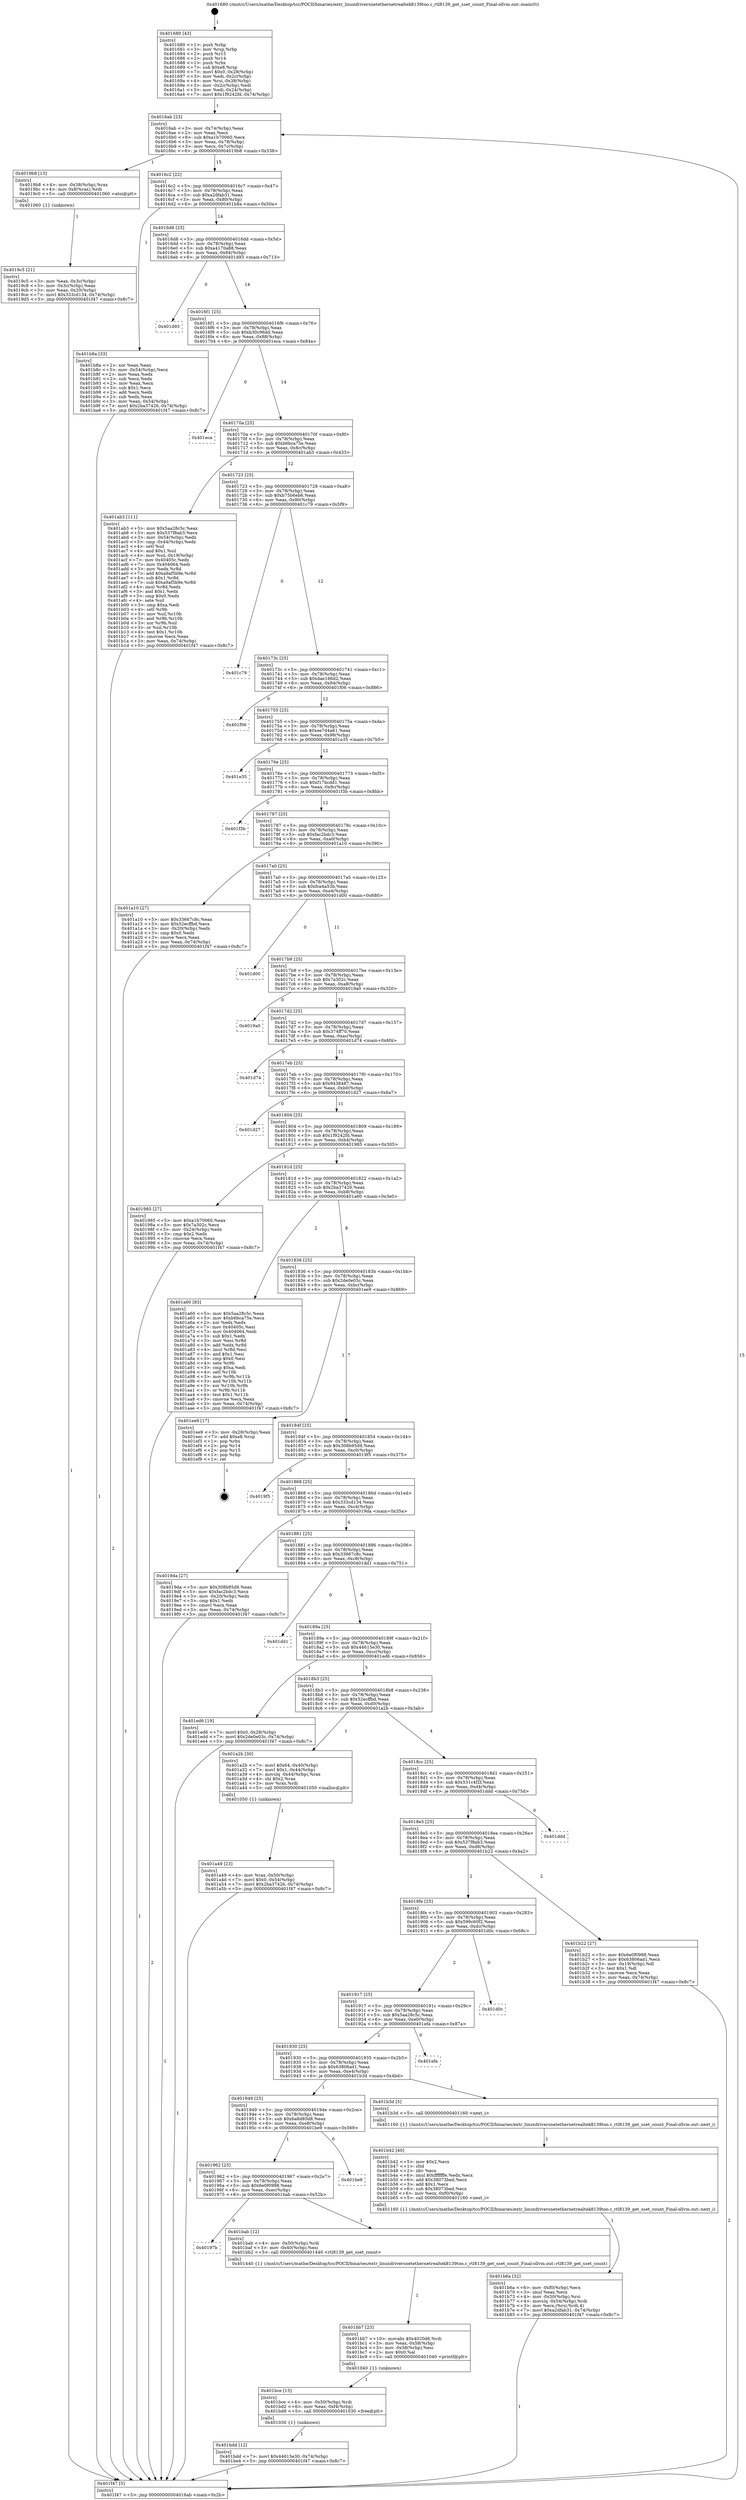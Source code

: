 digraph "0x401680" {
  label = "0x401680 (/mnt/c/Users/mathe/Desktop/tcc/POCII/binaries/extr_linuxdriversnetethernetrealtek8139too.c_rtl8139_get_sset_count_Final-ollvm.out::main(0))"
  labelloc = "t"
  node[shape=record]

  Entry [label="",width=0.3,height=0.3,shape=circle,fillcolor=black,style=filled]
  "0x4016ab" [label="{
     0x4016ab [23]\l
     | [instrs]\l
     &nbsp;&nbsp;0x4016ab \<+3\>: mov -0x74(%rbp),%eax\l
     &nbsp;&nbsp;0x4016ae \<+2\>: mov %eax,%ecx\l
     &nbsp;&nbsp;0x4016b0 \<+6\>: sub $0xa1b70060,%ecx\l
     &nbsp;&nbsp;0x4016b6 \<+3\>: mov %eax,-0x78(%rbp)\l
     &nbsp;&nbsp;0x4016b9 \<+3\>: mov %ecx,-0x7c(%rbp)\l
     &nbsp;&nbsp;0x4016bc \<+6\>: je 00000000004019b8 \<main+0x338\>\l
  }"]
  "0x4019b8" [label="{
     0x4019b8 [13]\l
     | [instrs]\l
     &nbsp;&nbsp;0x4019b8 \<+4\>: mov -0x38(%rbp),%rax\l
     &nbsp;&nbsp;0x4019bc \<+4\>: mov 0x8(%rax),%rdi\l
     &nbsp;&nbsp;0x4019c0 \<+5\>: call 0000000000401060 \<atoi@plt\>\l
     | [calls]\l
     &nbsp;&nbsp;0x401060 \{1\} (unknown)\l
  }"]
  "0x4016c2" [label="{
     0x4016c2 [22]\l
     | [instrs]\l
     &nbsp;&nbsp;0x4016c2 \<+5\>: jmp 00000000004016c7 \<main+0x47\>\l
     &nbsp;&nbsp;0x4016c7 \<+3\>: mov -0x78(%rbp),%eax\l
     &nbsp;&nbsp;0x4016ca \<+5\>: sub $0xa2dfab31,%eax\l
     &nbsp;&nbsp;0x4016cf \<+3\>: mov %eax,-0x80(%rbp)\l
     &nbsp;&nbsp;0x4016d2 \<+6\>: je 0000000000401b8a \<main+0x50a\>\l
  }"]
  Exit [label="",width=0.3,height=0.3,shape=circle,fillcolor=black,style=filled,peripheries=2]
  "0x401b8a" [label="{
     0x401b8a [33]\l
     | [instrs]\l
     &nbsp;&nbsp;0x401b8a \<+2\>: xor %eax,%eax\l
     &nbsp;&nbsp;0x401b8c \<+3\>: mov -0x54(%rbp),%ecx\l
     &nbsp;&nbsp;0x401b8f \<+2\>: mov %eax,%edx\l
     &nbsp;&nbsp;0x401b91 \<+2\>: sub %ecx,%edx\l
     &nbsp;&nbsp;0x401b93 \<+2\>: mov %eax,%ecx\l
     &nbsp;&nbsp;0x401b95 \<+3\>: sub $0x1,%ecx\l
     &nbsp;&nbsp;0x401b98 \<+2\>: add %ecx,%edx\l
     &nbsp;&nbsp;0x401b9a \<+2\>: sub %edx,%eax\l
     &nbsp;&nbsp;0x401b9c \<+3\>: mov %eax,-0x54(%rbp)\l
     &nbsp;&nbsp;0x401b9f \<+7\>: movl $0x2ba37426,-0x74(%rbp)\l
     &nbsp;&nbsp;0x401ba6 \<+5\>: jmp 0000000000401f47 \<main+0x8c7\>\l
  }"]
  "0x4016d8" [label="{
     0x4016d8 [25]\l
     | [instrs]\l
     &nbsp;&nbsp;0x4016d8 \<+5\>: jmp 00000000004016dd \<main+0x5d\>\l
     &nbsp;&nbsp;0x4016dd \<+3\>: mov -0x78(%rbp),%eax\l
     &nbsp;&nbsp;0x4016e0 \<+5\>: sub $0xa4170a88,%eax\l
     &nbsp;&nbsp;0x4016e5 \<+6\>: mov %eax,-0x84(%rbp)\l
     &nbsp;&nbsp;0x4016eb \<+6\>: je 0000000000401d93 \<main+0x713\>\l
  }"]
  "0x401bdd" [label="{
     0x401bdd [12]\l
     | [instrs]\l
     &nbsp;&nbsp;0x401bdd \<+7\>: movl $0x44615e30,-0x74(%rbp)\l
     &nbsp;&nbsp;0x401be4 \<+5\>: jmp 0000000000401f47 \<main+0x8c7\>\l
  }"]
  "0x401d93" [label="{
     0x401d93\l
  }", style=dashed]
  "0x4016f1" [label="{
     0x4016f1 [25]\l
     | [instrs]\l
     &nbsp;&nbsp;0x4016f1 \<+5\>: jmp 00000000004016f6 \<main+0x76\>\l
     &nbsp;&nbsp;0x4016f6 \<+3\>: mov -0x78(%rbp),%eax\l
     &nbsp;&nbsp;0x4016f9 \<+5\>: sub $0xb30c96dd,%eax\l
     &nbsp;&nbsp;0x4016fe \<+6\>: mov %eax,-0x88(%rbp)\l
     &nbsp;&nbsp;0x401704 \<+6\>: je 0000000000401eca \<main+0x84a\>\l
  }"]
  "0x401bce" [label="{
     0x401bce [15]\l
     | [instrs]\l
     &nbsp;&nbsp;0x401bce \<+4\>: mov -0x50(%rbp),%rdi\l
     &nbsp;&nbsp;0x401bd2 \<+6\>: mov %eax,-0xf4(%rbp)\l
     &nbsp;&nbsp;0x401bd8 \<+5\>: call 0000000000401030 \<free@plt\>\l
     | [calls]\l
     &nbsp;&nbsp;0x401030 \{1\} (unknown)\l
  }"]
  "0x401eca" [label="{
     0x401eca\l
  }", style=dashed]
  "0x40170a" [label="{
     0x40170a [25]\l
     | [instrs]\l
     &nbsp;&nbsp;0x40170a \<+5\>: jmp 000000000040170f \<main+0x8f\>\l
     &nbsp;&nbsp;0x40170f \<+3\>: mov -0x78(%rbp),%eax\l
     &nbsp;&nbsp;0x401712 \<+5\>: sub $0xb6bca75e,%eax\l
     &nbsp;&nbsp;0x401717 \<+6\>: mov %eax,-0x8c(%rbp)\l
     &nbsp;&nbsp;0x40171d \<+6\>: je 0000000000401ab3 \<main+0x433\>\l
  }"]
  "0x401bb7" [label="{
     0x401bb7 [23]\l
     | [instrs]\l
     &nbsp;&nbsp;0x401bb7 \<+10\>: movabs $0x4020d6,%rdi\l
     &nbsp;&nbsp;0x401bc1 \<+3\>: mov %eax,-0x58(%rbp)\l
     &nbsp;&nbsp;0x401bc4 \<+3\>: mov -0x58(%rbp),%esi\l
     &nbsp;&nbsp;0x401bc7 \<+2\>: mov $0x0,%al\l
     &nbsp;&nbsp;0x401bc9 \<+5\>: call 0000000000401040 \<printf@plt\>\l
     | [calls]\l
     &nbsp;&nbsp;0x401040 \{1\} (unknown)\l
  }"]
  "0x401ab3" [label="{
     0x401ab3 [111]\l
     | [instrs]\l
     &nbsp;&nbsp;0x401ab3 \<+5\>: mov $0x5aa28c5c,%eax\l
     &nbsp;&nbsp;0x401ab8 \<+5\>: mov $0x537f8ab3,%ecx\l
     &nbsp;&nbsp;0x401abd \<+3\>: mov -0x54(%rbp),%edx\l
     &nbsp;&nbsp;0x401ac0 \<+3\>: cmp -0x44(%rbp),%edx\l
     &nbsp;&nbsp;0x401ac3 \<+4\>: setl %sil\l
     &nbsp;&nbsp;0x401ac7 \<+4\>: and $0x1,%sil\l
     &nbsp;&nbsp;0x401acb \<+4\>: mov %sil,-0x19(%rbp)\l
     &nbsp;&nbsp;0x401acf \<+7\>: mov 0x40405c,%edx\l
     &nbsp;&nbsp;0x401ad6 \<+7\>: mov 0x404064,%edi\l
     &nbsp;&nbsp;0x401add \<+3\>: mov %edx,%r8d\l
     &nbsp;&nbsp;0x401ae0 \<+7\>: add $0xa9af5b9e,%r8d\l
     &nbsp;&nbsp;0x401ae7 \<+4\>: sub $0x1,%r8d\l
     &nbsp;&nbsp;0x401aeb \<+7\>: sub $0xa9af5b9e,%r8d\l
     &nbsp;&nbsp;0x401af2 \<+4\>: imul %r8d,%edx\l
     &nbsp;&nbsp;0x401af6 \<+3\>: and $0x1,%edx\l
     &nbsp;&nbsp;0x401af9 \<+3\>: cmp $0x0,%edx\l
     &nbsp;&nbsp;0x401afc \<+4\>: sete %sil\l
     &nbsp;&nbsp;0x401b00 \<+3\>: cmp $0xa,%edi\l
     &nbsp;&nbsp;0x401b03 \<+4\>: setl %r9b\l
     &nbsp;&nbsp;0x401b07 \<+3\>: mov %sil,%r10b\l
     &nbsp;&nbsp;0x401b0a \<+3\>: and %r9b,%r10b\l
     &nbsp;&nbsp;0x401b0d \<+3\>: xor %r9b,%sil\l
     &nbsp;&nbsp;0x401b10 \<+3\>: or %sil,%r10b\l
     &nbsp;&nbsp;0x401b13 \<+4\>: test $0x1,%r10b\l
     &nbsp;&nbsp;0x401b17 \<+3\>: cmovne %ecx,%eax\l
     &nbsp;&nbsp;0x401b1a \<+3\>: mov %eax,-0x74(%rbp)\l
     &nbsp;&nbsp;0x401b1d \<+5\>: jmp 0000000000401f47 \<main+0x8c7\>\l
  }"]
  "0x401723" [label="{
     0x401723 [25]\l
     | [instrs]\l
     &nbsp;&nbsp;0x401723 \<+5\>: jmp 0000000000401728 \<main+0xa8\>\l
     &nbsp;&nbsp;0x401728 \<+3\>: mov -0x78(%rbp),%eax\l
     &nbsp;&nbsp;0x40172b \<+5\>: sub $0xb75b6eb6,%eax\l
     &nbsp;&nbsp;0x401730 \<+6\>: mov %eax,-0x90(%rbp)\l
     &nbsp;&nbsp;0x401736 \<+6\>: je 0000000000401c79 \<main+0x5f9\>\l
  }"]
  "0x40197b" [label="{
     0x40197b\l
  }", style=dashed]
  "0x401c79" [label="{
     0x401c79\l
  }", style=dashed]
  "0x40173c" [label="{
     0x40173c [25]\l
     | [instrs]\l
     &nbsp;&nbsp;0x40173c \<+5\>: jmp 0000000000401741 \<main+0xc1\>\l
     &nbsp;&nbsp;0x401741 \<+3\>: mov -0x78(%rbp),%eax\l
     &nbsp;&nbsp;0x401744 \<+5\>: sub $0xdae166d2,%eax\l
     &nbsp;&nbsp;0x401749 \<+6\>: mov %eax,-0x94(%rbp)\l
     &nbsp;&nbsp;0x40174f \<+6\>: je 0000000000401f06 \<main+0x886\>\l
  }"]
  "0x401bab" [label="{
     0x401bab [12]\l
     | [instrs]\l
     &nbsp;&nbsp;0x401bab \<+4\>: mov -0x50(%rbp),%rdi\l
     &nbsp;&nbsp;0x401baf \<+3\>: mov -0x40(%rbp),%esi\l
     &nbsp;&nbsp;0x401bb2 \<+5\>: call 0000000000401440 \<rtl8139_get_sset_count\>\l
     | [calls]\l
     &nbsp;&nbsp;0x401440 \{1\} (/mnt/c/Users/mathe/Desktop/tcc/POCII/binaries/extr_linuxdriversnetethernetrealtek8139too.c_rtl8139_get_sset_count_Final-ollvm.out::rtl8139_get_sset_count)\l
  }"]
  "0x401f06" [label="{
     0x401f06\l
  }", style=dashed]
  "0x401755" [label="{
     0x401755 [25]\l
     | [instrs]\l
     &nbsp;&nbsp;0x401755 \<+5\>: jmp 000000000040175a \<main+0xda\>\l
     &nbsp;&nbsp;0x40175a \<+3\>: mov -0x78(%rbp),%eax\l
     &nbsp;&nbsp;0x40175d \<+5\>: sub $0xee7d4a61,%eax\l
     &nbsp;&nbsp;0x401762 \<+6\>: mov %eax,-0x98(%rbp)\l
     &nbsp;&nbsp;0x401768 \<+6\>: je 0000000000401e35 \<main+0x7b5\>\l
  }"]
  "0x401962" [label="{
     0x401962 [25]\l
     | [instrs]\l
     &nbsp;&nbsp;0x401962 \<+5\>: jmp 0000000000401967 \<main+0x2e7\>\l
     &nbsp;&nbsp;0x401967 \<+3\>: mov -0x78(%rbp),%eax\l
     &nbsp;&nbsp;0x40196a \<+5\>: sub $0x6e0f0988,%eax\l
     &nbsp;&nbsp;0x40196f \<+6\>: mov %eax,-0xec(%rbp)\l
     &nbsp;&nbsp;0x401975 \<+6\>: je 0000000000401bab \<main+0x52b\>\l
  }"]
  "0x401e35" [label="{
     0x401e35\l
  }", style=dashed]
  "0x40176e" [label="{
     0x40176e [25]\l
     | [instrs]\l
     &nbsp;&nbsp;0x40176e \<+5\>: jmp 0000000000401773 \<main+0xf3\>\l
     &nbsp;&nbsp;0x401773 \<+3\>: mov -0x78(%rbp),%eax\l
     &nbsp;&nbsp;0x401776 \<+5\>: sub $0xf17bcdd1,%eax\l
     &nbsp;&nbsp;0x40177b \<+6\>: mov %eax,-0x9c(%rbp)\l
     &nbsp;&nbsp;0x401781 \<+6\>: je 0000000000401f3b \<main+0x8bb\>\l
  }"]
  "0x401be9" [label="{
     0x401be9\l
  }", style=dashed]
  "0x401f3b" [label="{
     0x401f3b\l
  }", style=dashed]
  "0x401787" [label="{
     0x401787 [25]\l
     | [instrs]\l
     &nbsp;&nbsp;0x401787 \<+5\>: jmp 000000000040178c \<main+0x10c\>\l
     &nbsp;&nbsp;0x40178c \<+3\>: mov -0x78(%rbp),%eax\l
     &nbsp;&nbsp;0x40178f \<+5\>: sub $0xfac2bdc3,%eax\l
     &nbsp;&nbsp;0x401794 \<+6\>: mov %eax,-0xa0(%rbp)\l
     &nbsp;&nbsp;0x40179a \<+6\>: je 0000000000401a10 \<main+0x390\>\l
  }"]
  "0x401b6a" [label="{
     0x401b6a [32]\l
     | [instrs]\l
     &nbsp;&nbsp;0x401b6a \<+6\>: mov -0xf0(%rbp),%ecx\l
     &nbsp;&nbsp;0x401b70 \<+3\>: imul %eax,%ecx\l
     &nbsp;&nbsp;0x401b73 \<+4\>: mov -0x50(%rbp),%rsi\l
     &nbsp;&nbsp;0x401b77 \<+4\>: movslq -0x54(%rbp),%rdi\l
     &nbsp;&nbsp;0x401b7b \<+3\>: mov %ecx,(%rsi,%rdi,4)\l
     &nbsp;&nbsp;0x401b7e \<+7\>: movl $0xa2dfab31,-0x74(%rbp)\l
     &nbsp;&nbsp;0x401b85 \<+5\>: jmp 0000000000401f47 \<main+0x8c7\>\l
  }"]
  "0x401a10" [label="{
     0x401a10 [27]\l
     | [instrs]\l
     &nbsp;&nbsp;0x401a10 \<+5\>: mov $0x33667c8c,%eax\l
     &nbsp;&nbsp;0x401a15 \<+5\>: mov $0x52ecffbd,%ecx\l
     &nbsp;&nbsp;0x401a1a \<+3\>: mov -0x20(%rbp),%edx\l
     &nbsp;&nbsp;0x401a1d \<+3\>: cmp $0x0,%edx\l
     &nbsp;&nbsp;0x401a20 \<+3\>: cmove %ecx,%eax\l
     &nbsp;&nbsp;0x401a23 \<+3\>: mov %eax,-0x74(%rbp)\l
     &nbsp;&nbsp;0x401a26 \<+5\>: jmp 0000000000401f47 \<main+0x8c7\>\l
  }"]
  "0x4017a0" [label="{
     0x4017a0 [25]\l
     | [instrs]\l
     &nbsp;&nbsp;0x4017a0 \<+5\>: jmp 00000000004017a5 \<main+0x125\>\l
     &nbsp;&nbsp;0x4017a5 \<+3\>: mov -0x78(%rbp),%eax\l
     &nbsp;&nbsp;0x4017a8 \<+5\>: sub $0xfca4a53b,%eax\l
     &nbsp;&nbsp;0x4017ad \<+6\>: mov %eax,-0xa4(%rbp)\l
     &nbsp;&nbsp;0x4017b3 \<+6\>: je 0000000000401d00 \<main+0x680\>\l
  }"]
  "0x401b42" [label="{
     0x401b42 [40]\l
     | [instrs]\l
     &nbsp;&nbsp;0x401b42 \<+5\>: mov $0x2,%ecx\l
     &nbsp;&nbsp;0x401b47 \<+1\>: cltd\l
     &nbsp;&nbsp;0x401b48 \<+2\>: idiv %ecx\l
     &nbsp;&nbsp;0x401b4a \<+6\>: imul $0xfffffffe,%edx,%ecx\l
     &nbsp;&nbsp;0x401b50 \<+6\>: add $0x38073bed,%ecx\l
     &nbsp;&nbsp;0x401b56 \<+3\>: add $0x1,%ecx\l
     &nbsp;&nbsp;0x401b59 \<+6\>: sub $0x38073bed,%ecx\l
     &nbsp;&nbsp;0x401b5f \<+6\>: mov %ecx,-0xf0(%rbp)\l
     &nbsp;&nbsp;0x401b65 \<+5\>: call 0000000000401160 \<next_i\>\l
     | [calls]\l
     &nbsp;&nbsp;0x401160 \{1\} (/mnt/c/Users/mathe/Desktop/tcc/POCII/binaries/extr_linuxdriversnetethernetrealtek8139too.c_rtl8139_get_sset_count_Final-ollvm.out::next_i)\l
  }"]
  "0x401d00" [label="{
     0x401d00\l
  }", style=dashed]
  "0x4017b9" [label="{
     0x4017b9 [25]\l
     | [instrs]\l
     &nbsp;&nbsp;0x4017b9 \<+5\>: jmp 00000000004017be \<main+0x13e\>\l
     &nbsp;&nbsp;0x4017be \<+3\>: mov -0x78(%rbp),%eax\l
     &nbsp;&nbsp;0x4017c1 \<+5\>: sub $0x7a302c,%eax\l
     &nbsp;&nbsp;0x4017c6 \<+6\>: mov %eax,-0xa8(%rbp)\l
     &nbsp;&nbsp;0x4017cc \<+6\>: je 00000000004019a0 \<main+0x320\>\l
  }"]
  "0x401949" [label="{
     0x401949 [25]\l
     | [instrs]\l
     &nbsp;&nbsp;0x401949 \<+5\>: jmp 000000000040194e \<main+0x2ce\>\l
     &nbsp;&nbsp;0x40194e \<+3\>: mov -0x78(%rbp),%eax\l
     &nbsp;&nbsp;0x401951 \<+5\>: sub $0x6a8d85d8,%eax\l
     &nbsp;&nbsp;0x401956 \<+6\>: mov %eax,-0xe8(%rbp)\l
     &nbsp;&nbsp;0x40195c \<+6\>: je 0000000000401be9 \<main+0x569\>\l
  }"]
  "0x4019a0" [label="{
     0x4019a0\l
  }", style=dashed]
  "0x4017d2" [label="{
     0x4017d2 [25]\l
     | [instrs]\l
     &nbsp;&nbsp;0x4017d2 \<+5\>: jmp 00000000004017d7 \<main+0x157\>\l
     &nbsp;&nbsp;0x4017d7 \<+3\>: mov -0x78(%rbp),%eax\l
     &nbsp;&nbsp;0x4017da \<+5\>: sub $0x374ff70,%eax\l
     &nbsp;&nbsp;0x4017df \<+6\>: mov %eax,-0xac(%rbp)\l
     &nbsp;&nbsp;0x4017e5 \<+6\>: je 0000000000401d74 \<main+0x6f4\>\l
  }"]
  "0x401b3d" [label="{
     0x401b3d [5]\l
     | [instrs]\l
     &nbsp;&nbsp;0x401b3d \<+5\>: call 0000000000401160 \<next_i\>\l
     | [calls]\l
     &nbsp;&nbsp;0x401160 \{1\} (/mnt/c/Users/mathe/Desktop/tcc/POCII/binaries/extr_linuxdriversnetethernetrealtek8139too.c_rtl8139_get_sset_count_Final-ollvm.out::next_i)\l
  }"]
  "0x401d74" [label="{
     0x401d74\l
  }", style=dashed]
  "0x4017eb" [label="{
     0x4017eb [25]\l
     | [instrs]\l
     &nbsp;&nbsp;0x4017eb \<+5\>: jmp 00000000004017f0 \<main+0x170\>\l
     &nbsp;&nbsp;0x4017f0 \<+3\>: mov -0x78(%rbp),%eax\l
     &nbsp;&nbsp;0x4017f3 \<+5\>: sub $0x9438487,%eax\l
     &nbsp;&nbsp;0x4017f8 \<+6\>: mov %eax,-0xb0(%rbp)\l
     &nbsp;&nbsp;0x4017fe \<+6\>: je 0000000000401d27 \<main+0x6a7\>\l
  }"]
  "0x401930" [label="{
     0x401930 [25]\l
     | [instrs]\l
     &nbsp;&nbsp;0x401930 \<+5\>: jmp 0000000000401935 \<main+0x2b5\>\l
     &nbsp;&nbsp;0x401935 \<+3\>: mov -0x78(%rbp),%eax\l
     &nbsp;&nbsp;0x401938 \<+5\>: sub $0x63806ad1,%eax\l
     &nbsp;&nbsp;0x40193d \<+6\>: mov %eax,-0xe4(%rbp)\l
     &nbsp;&nbsp;0x401943 \<+6\>: je 0000000000401b3d \<main+0x4bd\>\l
  }"]
  "0x401d27" [label="{
     0x401d27\l
  }", style=dashed]
  "0x401804" [label="{
     0x401804 [25]\l
     | [instrs]\l
     &nbsp;&nbsp;0x401804 \<+5\>: jmp 0000000000401809 \<main+0x189\>\l
     &nbsp;&nbsp;0x401809 \<+3\>: mov -0x78(%rbp),%eax\l
     &nbsp;&nbsp;0x40180c \<+5\>: sub $0x1f9242fd,%eax\l
     &nbsp;&nbsp;0x401811 \<+6\>: mov %eax,-0xb4(%rbp)\l
     &nbsp;&nbsp;0x401817 \<+6\>: je 0000000000401985 \<main+0x305\>\l
  }"]
  "0x401efa" [label="{
     0x401efa\l
  }", style=dashed]
  "0x401985" [label="{
     0x401985 [27]\l
     | [instrs]\l
     &nbsp;&nbsp;0x401985 \<+5\>: mov $0xa1b70060,%eax\l
     &nbsp;&nbsp;0x40198a \<+5\>: mov $0x7a302c,%ecx\l
     &nbsp;&nbsp;0x40198f \<+3\>: mov -0x24(%rbp),%edx\l
     &nbsp;&nbsp;0x401992 \<+3\>: cmp $0x2,%edx\l
     &nbsp;&nbsp;0x401995 \<+3\>: cmovne %ecx,%eax\l
     &nbsp;&nbsp;0x401998 \<+3\>: mov %eax,-0x74(%rbp)\l
     &nbsp;&nbsp;0x40199b \<+5\>: jmp 0000000000401f47 \<main+0x8c7\>\l
  }"]
  "0x40181d" [label="{
     0x40181d [25]\l
     | [instrs]\l
     &nbsp;&nbsp;0x40181d \<+5\>: jmp 0000000000401822 \<main+0x1a2\>\l
     &nbsp;&nbsp;0x401822 \<+3\>: mov -0x78(%rbp),%eax\l
     &nbsp;&nbsp;0x401825 \<+5\>: sub $0x2ba37426,%eax\l
     &nbsp;&nbsp;0x40182a \<+6\>: mov %eax,-0xb8(%rbp)\l
     &nbsp;&nbsp;0x401830 \<+6\>: je 0000000000401a60 \<main+0x3e0\>\l
  }"]
  "0x401f47" [label="{
     0x401f47 [5]\l
     | [instrs]\l
     &nbsp;&nbsp;0x401f47 \<+5\>: jmp 00000000004016ab \<main+0x2b\>\l
  }"]
  "0x401680" [label="{
     0x401680 [43]\l
     | [instrs]\l
     &nbsp;&nbsp;0x401680 \<+1\>: push %rbp\l
     &nbsp;&nbsp;0x401681 \<+3\>: mov %rsp,%rbp\l
     &nbsp;&nbsp;0x401684 \<+2\>: push %r15\l
     &nbsp;&nbsp;0x401686 \<+2\>: push %r14\l
     &nbsp;&nbsp;0x401688 \<+1\>: push %rbx\l
     &nbsp;&nbsp;0x401689 \<+7\>: sub $0xe8,%rsp\l
     &nbsp;&nbsp;0x401690 \<+7\>: movl $0x0,-0x28(%rbp)\l
     &nbsp;&nbsp;0x401697 \<+3\>: mov %edi,-0x2c(%rbp)\l
     &nbsp;&nbsp;0x40169a \<+4\>: mov %rsi,-0x38(%rbp)\l
     &nbsp;&nbsp;0x40169e \<+3\>: mov -0x2c(%rbp),%edi\l
     &nbsp;&nbsp;0x4016a1 \<+3\>: mov %edi,-0x24(%rbp)\l
     &nbsp;&nbsp;0x4016a4 \<+7\>: movl $0x1f9242fd,-0x74(%rbp)\l
  }"]
  "0x4019c5" [label="{
     0x4019c5 [21]\l
     | [instrs]\l
     &nbsp;&nbsp;0x4019c5 \<+3\>: mov %eax,-0x3c(%rbp)\l
     &nbsp;&nbsp;0x4019c8 \<+3\>: mov -0x3c(%rbp),%eax\l
     &nbsp;&nbsp;0x4019cb \<+3\>: mov %eax,-0x20(%rbp)\l
     &nbsp;&nbsp;0x4019ce \<+7\>: movl $0x333cd134,-0x74(%rbp)\l
     &nbsp;&nbsp;0x4019d5 \<+5\>: jmp 0000000000401f47 \<main+0x8c7\>\l
  }"]
  "0x401917" [label="{
     0x401917 [25]\l
     | [instrs]\l
     &nbsp;&nbsp;0x401917 \<+5\>: jmp 000000000040191c \<main+0x29c\>\l
     &nbsp;&nbsp;0x40191c \<+3\>: mov -0x78(%rbp),%eax\l
     &nbsp;&nbsp;0x40191f \<+5\>: sub $0x5aa28c5c,%eax\l
     &nbsp;&nbsp;0x401924 \<+6\>: mov %eax,-0xe0(%rbp)\l
     &nbsp;&nbsp;0x40192a \<+6\>: je 0000000000401efa \<main+0x87a\>\l
  }"]
  "0x401a60" [label="{
     0x401a60 [83]\l
     | [instrs]\l
     &nbsp;&nbsp;0x401a60 \<+5\>: mov $0x5aa28c5c,%eax\l
     &nbsp;&nbsp;0x401a65 \<+5\>: mov $0xb6bca75e,%ecx\l
     &nbsp;&nbsp;0x401a6a \<+2\>: xor %edx,%edx\l
     &nbsp;&nbsp;0x401a6c \<+7\>: mov 0x40405c,%esi\l
     &nbsp;&nbsp;0x401a73 \<+7\>: mov 0x404064,%edi\l
     &nbsp;&nbsp;0x401a7a \<+3\>: sub $0x1,%edx\l
     &nbsp;&nbsp;0x401a7d \<+3\>: mov %esi,%r8d\l
     &nbsp;&nbsp;0x401a80 \<+3\>: add %edx,%r8d\l
     &nbsp;&nbsp;0x401a83 \<+4\>: imul %r8d,%esi\l
     &nbsp;&nbsp;0x401a87 \<+3\>: and $0x1,%esi\l
     &nbsp;&nbsp;0x401a8a \<+3\>: cmp $0x0,%esi\l
     &nbsp;&nbsp;0x401a8d \<+4\>: sete %r9b\l
     &nbsp;&nbsp;0x401a91 \<+3\>: cmp $0xa,%edi\l
     &nbsp;&nbsp;0x401a94 \<+4\>: setl %r10b\l
     &nbsp;&nbsp;0x401a98 \<+3\>: mov %r9b,%r11b\l
     &nbsp;&nbsp;0x401a9b \<+3\>: and %r10b,%r11b\l
     &nbsp;&nbsp;0x401a9e \<+3\>: xor %r10b,%r9b\l
     &nbsp;&nbsp;0x401aa1 \<+3\>: or %r9b,%r11b\l
     &nbsp;&nbsp;0x401aa4 \<+4\>: test $0x1,%r11b\l
     &nbsp;&nbsp;0x401aa8 \<+3\>: cmovne %ecx,%eax\l
     &nbsp;&nbsp;0x401aab \<+3\>: mov %eax,-0x74(%rbp)\l
     &nbsp;&nbsp;0x401aae \<+5\>: jmp 0000000000401f47 \<main+0x8c7\>\l
  }"]
  "0x401836" [label="{
     0x401836 [25]\l
     | [instrs]\l
     &nbsp;&nbsp;0x401836 \<+5\>: jmp 000000000040183b \<main+0x1bb\>\l
     &nbsp;&nbsp;0x40183b \<+3\>: mov -0x78(%rbp),%eax\l
     &nbsp;&nbsp;0x40183e \<+5\>: sub $0x2de0e03c,%eax\l
     &nbsp;&nbsp;0x401843 \<+6\>: mov %eax,-0xbc(%rbp)\l
     &nbsp;&nbsp;0x401849 \<+6\>: je 0000000000401ee9 \<main+0x869\>\l
  }"]
  "0x401d0c" [label="{
     0x401d0c\l
  }", style=dashed]
  "0x401ee9" [label="{
     0x401ee9 [17]\l
     | [instrs]\l
     &nbsp;&nbsp;0x401ee9 \<+3\>: mov -0x28(%rbp),%eax\l
     &nbsp;&nbsp;0x401eec \<+7\>: add $0xe8,%rsp\l
     &nbsp;&nbsp;0x401ef3 \<+1\>: pop %rbx\l
     &nbsp;&nbsp;0x401ef4 \<+2\>: pop %r14\l
     &nbsp;&nbsp;0x401ef6 \<+2\>: pop %r15\l
     &nbsp;&nbsp;0x401ef8 \<+1\>: pop %rbp\l
     &nbsp;&nbsp;0x401ef9 \<+1\>: ret\l
  }"]
  "0x40184f" [label="{
     0x40184f [25]\l
     | [instrs]\l
     &nbsp;&nbsp;0x40184f \<+5\>: jmp 0000000000401854 \<main+0x1d4\>\l
     &nbsp;&nbsp;0x401854 \<+3\>: mov -0x78(%rbp),%eax\l
     &nbsp;&nbsp;0x401857 \<+5\>: sub $0x308b95d9,%eax\l
     &nbsp;&nbsp;0x40185c \<+6\>: mov %eax,-0xc0(%rbp)\l
     &nbsp;&nbsp;0x401862 \<+6\>: je 00000000004019f5 \<main+0x375\>\l
  }"]
  "0x4018fe" [label="{
     0x4018fe [25]\l
     | [instrs]\l
     &nbsp;&nbsp;0x4018fe \<+5\>: jmp 0000000000401903 \<main+0x283\>\l
     &nbsp;&nbsp;0x401903 \<+3\>: mov -0x78(%rbp),%eax\l
     &nbsp;&nbsp;0x401906 \<+5\>: sub $0x599c60f2,%eax\l
     &nbsp;&nbsp;0x40190b \<+6\>: mov %eax,-0xdc(%rbp)\l
     &nbsp;&nbsp;0x401911 \<+6\>: je 0000000000401d0c \<main+0x68c\>\l
  }"]
  "0x4019f5" [label="{
     0x4019f5\l
  }", style=dashed]
  "0x401868" [label="{
     0x401868 [25]\l
     | [instrs]\l
     &nbsp;&nbsp;0x401868 \<+5\>: jmp 000000000040186d \<main+0x1ed\>\l
     &nbsp;&nbsp;0x40186d \<+3\>: mov -0x78(%rbp),%eax\l
     &nbsp;&nbsp;0x401870 \<+5\>: sub $0x333cd134,%eax\l
     &nbsp;&nbsp;0x401875 \<+6\>: mov %eax,-0xc4(%rbp)\l
     &nbsp;&nbsp;0x40187b \<+6\>: je 00000000004019da \<main+0x35a\>\l
  }"]
  "0x401b22" [label="{
     0x401b22 [27]\l
     | [instrs]\l
     &nbsp;&nbsp;0x401b22 \<+5\>: mov $0x6e0f0988,%eax\l
     &nbsp;&nbsp;0x401b27 \<+5\>: mov $0x63806ad1,%ecx\l
     &nbsp;&nbsp;0x401b2c \<+3\>: mov -0x19(%rbp),%dl\l
     &nbsp;&nbsp;0x401b2f \<+3\>: test $0x1,%dl\l
     &nbsp;&nbsp;0x401b32 \<+3\>: cmovne %ecx,%eax\l
     &nbsp;&nbsp;0x401b35 \<+3\>: mov %eax,-0x74(%rbp)\l
     &nbsp;&nbsp;0x401b38 \<+5\>: jmp 0000000000401f47 \<main+0x8c7\>\l
  }"]
  "0x4019da" [label="{
     0x4019da [27]\l
     | [instrs]\l
     &nbsp;&nbsp;0x4019da \<+5\>: mov $0x308b95d9,%eax\l
     &nbsp;&nbsp;0x4019df \<+5\>: mov $0xfac2bdc3,%ecx\l
     &nbsp;&nbsp;0x4019e4 \<+3\>: mov -0x20(%rbp),%edx\l
     &nbsp;&nbsp;0x4019e7 \<+3\>: cmp $0x1,%edx\l
     &nbsp;&nbsp;0x4019ea \<+3\>: cmovl %ecx,%eax\l
     &nbsp;&nbsp;0x4019ed \<+3\>: mov %eax,-0x74(%rbp)\l
     &nbsp;&nbsp;0x4019f0 \<+5\>: jmp 0000000000401f47 \<main+0x8c7\>\l
  }"]
  "0x401881" [label="{
     0x401881 [25]\l
     | [instrs]\l
     &nbsp;&nbsp;0x401881 \<+5\>: jmp 0000000000401886 \<main+0x206\>\l
     &nbsp;&nbsp;0x401886 \<+3\>: mov -0x78(%rbp),%eax\l
     &nbsp;&nbsp;0x401889 \<+5\>: sub $0x33667c8c,%eax\l
     &nbsp;&nbsp;0x40188e \<+6\>: mov %eax,-0xc8(%rbp)\l
     &nbsp;&nbsp;0x401894 \<+6\>: je 0000000000401dd1 \<main+0x751\>\l
  }"]
  "0x4018e5" [label="{
     0x4018e5 [25]\l
     | [instrs]\l
     &nbsp;&nbsp;0x4018e5 \<+5\>: jmp 00000000004018ea \<main+0x26a\>\l
     &nbsp;&nbsp;0x4018ea \<+3\>: mov -0x78(%rbp),%eax\l
     &nbsp;&nbsp;0x4018ed \<+5\>: sub $0x537f8ab3,%eax\l
     &nbsp;&nbsp;0x4018f2 \<+6\>: mov %eax,-0xd8(%rbp)\l
     &nbsp;&nbsp;0x4018f8 \<+6\>: je 0000000000401b22 \<main+0x4a2\>\l
  }"]
  "0x401dd1" [label="{
     0x401dd1\l
  }", style=dashed]
  "0x40189a" [label="{
     0x40189a [25]\l
     | [instrs]\l
     &nbsp;&nbsp;0x40189a \<+5\>: jmp 000000000040189f \<main+0x21f\>\l
     &nbsp;&nbsp;0x40189f \<+3\>: mov -0x78(%rbp),%eax\l
     &nbsp;&nbsp;0x4018a2 \<+5\>: sub $0x44615e30,%eax\l
     &nbsp;&nbsp;0x4018a7 \<+6\>: mov %eax,-0xcc(%rbp)\l
     &nbsp;&nbsp;0x4018ad \<+6\>: je 0000000000401ed6 \<main+0x856\>\l
  }"]
  "0x401ddd" [label="{
     0x401ddd\l
  }", style=dashed]
  "0x401ed6" [label="{
     0x401ed6 [19]\l
     | [instrs]\l
     &nbsp;&nbsp;0x401ed6 \<+7\>: movl $0x0,-0x28(%rbp)\l
     &nbsp;&nbsp;0x401edd \<+7\>: movl $0x2de0e03c,-0x74(%rbp)\l
     &nbsp;&nbsp;0x401ee4 \<+5\>: jmp 0000000000401f47 \<main+0x8c7\>\l
  }"]
  "0x4018b3" [label="{
     0x4018b3 [25]\l
     | [instrs]\l
     &nbsp;&nbsp;0x4018b3 \<+5\>: jmp 00000000004018b8 \<main+0x238\>\l
     &nbsp;&nbsp;0x4018b8 \<+3\>: mov -0x78(%rbp),%eax\l
     &nbsp;&nbsp;0x4018bb \<+5\>: sub $0x52ecffbd,%eax\l
     &nbsp;&nbsp;0x4018c0 \<+6\>: mov %eax,-0xd0(%rbp)\l
     &nbsp;&nbsp;0x4018c6 \<+6\>: je 0000000000401a2b \<main+0x3ab\>\l
  }"]
  "0x401a49" [label="{
     0x401a49 [23]\l
     | [instrs]\l
     &nbsp;&nbsp;0x401a49 \<+4\>: mov %rax,-0x50(%rbp)\l
     &nbsp;&nbsp;0x401a4d \<+7\>: movl $0x0,-0x54(%rbp)\l
     &nbsp;&nbsp;0x401a54 \<+7\>: movl $0x2ba37426,-0x74(%rbp)\l
     &nbsp;&nbsp;0x401a5b \<+5\>: jmp 0000000000401f47 \<main+0x8c7\>\l
  }"]
  "0x401a2b" [label="{
     0x401a2b [30]\l
     | [instrs]\l
     &nbsp;&nbsp;0x401a2b \<+7\>: movl $0x64,-0x40(%rbp)\l
     &nbsp;&nbsp;0x401a32 \<+7\>: movl $0x1,-0x44(%rbp)\l
     &nbsp;&nbsp;0x401a39 \<+4\>: movslq -0x44(%rbp),%rax\l
     &nbsp;&nbsp;0x401a3d \<+4\>: shl $0x2,%rax\l
     &nbsp;&nbsp;0x401a41 \<+3\>: mov %rax,%rdi\l
     &nbsp;&nbsp;0x401a44 \<+5\>: call 0000000000401050 \<malloc@plt\>\l
     | [calls]\l
     &nbsp;&nbsp;0x401050 \{1\} (unknown)\l
  }"]
  "0x4018cc" [label="{
     0x4018cc [25]\l
     | [instrs]\l
     &nbsp;&nbsp;0x4018cc \<+5\>: jmp 00000000004018d1 \<main+0x251\>\l
     &nbsp;&nbsp;0x4018d1 \<+3\>: mov -0x78(%rbp),%eax\l
     &nbsp;&nbsp;0x4018d4 \<+5\>: sub $0x531c4f2f,%eax\l
     &nbsp;&nbsp;0x4018d9 \<+6\>: mov %eax,-0xd4(%rbp)\l
     &nbsp;&nbsp;0x4018df \<+6\>: je 0000000000401ddd \<main+0x75d\>\l
  }"]
  Entry -> "0x401680" [label=" 1"]
  "0x4016ab" -> "0x4019b8" [label=" 1"]
  "0x4016ab" -> "0x4016c2" [label=" 15"]
  "0x401ee9" -> Exit [label=" 1"]
  "0x4016c2" -> "0x401b8a" [label=" 1"]
  "0x4016c2" -> "0x4016d8" [label=" 14"]
  "0x401ed6" -> "0x401f47" [label=" 1"]
  "0x4016d8" -> "0x401d93" [label=" 0"]
  "0x4016d8" -> "0x4016f1" [label=" 14"]
  "0x401bdd" -> "0x401f47" [label=" 1"]
  "0x4016f1" -> "0x401eca" [label=" 0"]
  "0x4016f1" -> "0x40170a" [label=" 14"]
  "0x401bce" -> "0x401bdd" [label=" 1"]
  "0x40170a" -> "0x401ab3" [label=" 2"]
  "0x40170a" -> "0x401723" [label=" 12"]
  "0x401bb7" -> "0x401bce" [label=" 1"]
  "0x401723" -> "0x401c79" [label=" 0"]
  "0x401723" -> "0x40173c" [label=" 12"]
  "0x401bab" -> "0x401bb7" [label=" 1"]
  "0x40173c" -> "0x401f06" [label=" 0"]
  "0x40173c" -> "0x401755" [label=" 12"]
  "0x401962" -> "0x40197b" [label=" 0"]
  "0x401755" -> "0x401e35" [label=" 0"]
  "0x401755" -> "0x40176e" [label=" 12"]
  "0x401962" -> "0x401bab" [label=" 1"]
  "0x40176e" -> "0x401f3b" [label=" 0"]
  "0x40176e" -> "0x401787" [label=" 12"]
  "0x401949" -> "0x401962" [label=" 1"]
  "0x401787" -> "0x401a10" [label=" 1"]
  "0x401787" -> "0x4017a0" [label=" 11"]
  "0x401949" -> "0x401be9" [label=" 0"]
  "0x4017a0" -> "0x401d00" [label=" 0"]
  "0x4017a0" -> "0x4017b9" [label=" 11"]
  "0x401b8a" -> "0x401f47" [label=" 1"]
  "0x4017b9" -> "0x4019a0" [label=" 0"]
  "0x4017b9" -> "0x4017d2" [label=" 11"]
  "0x401b6a" -> "0x401f47" [label=" 1"]
  "0x4017d2" -> "0x401d74" [label=" 0"]
  "0x4017d2" -> "0x4017eb" [label=" 11"]
  "0x401b42" -> "0x401b6a" [label=" 1"]
  "0x4017eb" -> "0x401d27" [label=" 0"]
  "0x4017eb" -> "0x401804" [label=" 11"]
  "0x401930" -> "0x401949" [label=" 1"]
  "0x401804" -> "0x401985" [label=" 1"]
  "0x401804" -> "0x40181d" [label=" 10"]
  "0x401985" -> "0x401f47" [label=" 1"]
  "0x401680" -> "0x4016ab" [label=" 1"]
  "0x401f47" -> "0x4016ab" [label=" 15"]
  "0x4019b8" -> "0x4019c5" [label=" 1"]
  "0x4019c5" -> "0x401f47" [label=" 1"]
  "0x401930" -> "0x401b3d" [label=" 1"]
  "0x40181d" -> "0x401a60" [label=" 2"]
  "0x40181d" -> "0x401836" [label=" 8"]
  "0x401917" -> "0x401930" [label=" 2"]
  "0x401836" -> "0x401ee9" [label=" 1"]
  "0x401836" -> "0x40184f" [label=" 7"]
  "0x401917" -> "0x401efa" [label=" 0"]
  "0x40184f" -> "0x4019f5" [label=" 0"]
  "0x40184f" -> "0x401868" [label=" 7"]
  "0x4018fe" -> "0x401917" [label=" 2"]
  "0x401868" -> "0x4019da" [label=" 1"]
  "0x401868" -> "0x401881" [label=" 6"]
  "0x4019da" -> "0x401f47" [label=" 1"]
  "0x401a10" -> "0x401f47" [label=" 1"]
  "0x4018fe" -> "0x401d0c" [label=" 0"]
  "0x401881" -> "0x401dd1" [label=" 0"]
  "0x401881" -> "0x40189a" [label=" 6"]
  "0x401b22" -> "0x401f47" [label=" 2"]
  "0x40189a" -> "0x401ed6" [label=" 1"]
  "0x40189a" -> "0x4018b3" [label=" 5"]
  "0x4018e5" -> "0x4018fe" [label=" 2"]
  "0x4018b3" -> "0x401a2b" [label=" 1"]
  "0x4018b3" -> "0x4018cc" [label=" 4"]
  "0x401a2b" -> "0x401a49" [label=" 1"]
  "0x401a49" -> "0x401f47" [label=" 1"]
  "0x401a60" -> "0x401f47" [label=" 2"]
  "0x401ab3" -> "0x401f47" [label=" 2"]
  "0x4018e5" -> "0x401b22" [label=" 2"]
  "0x4018cc" -> "0x401ddd" [label=" 0"]
  "0x4018cc" -> "0x4018e5" [label=" 4"]
  "0x401b3d" -> "0x401b42" [label=" 1"]
}
